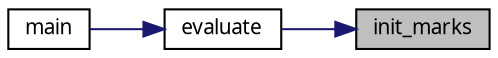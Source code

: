 digraph "init_marks"
{
 // LATEX_PDF_SIZE
  edge [fontname="LiberationSans-Regular.ttf",fontsize="10",labelfontname="LiberationSans-Regular.ttf",labelfontsize="10"];
  node [fontname="LiberationSans-Regular.ttf",fontsize="10",shape=record];
  rankdir="RL";
  Node1 [label="init_marks",height=0.2,width=0.4,color="black", fillcolor="grey75", style="filled", fontcolor="black",tooltip=" "];
  Node1 -> Node2 [dir="back",color="midnightblue",fontsize="10",style="solid",fontname="LiberationSans-Regular.ttf"];
  Node2 [label="evaluate",height=0.2,width=0.4,color="black", fillcolor="white", style="filled",URL="$eval_8c.html#a33c097f69f3e7ad2b6d18a5cd45edfd3",tooltip=" "];
  Node2 -> Node3 [dir="back",color="midnightblue",fontsize="10",style="solid",fontname="LiberationSans-Regular.ttf"];
  Node3 [label="main",height=0.2,width=0.4,color="black", fillcolor="white", style="filled",URL="$main_8c.html#ac0f2228420376f4db7e1274f2b41667c",tooltip=" "];
}
